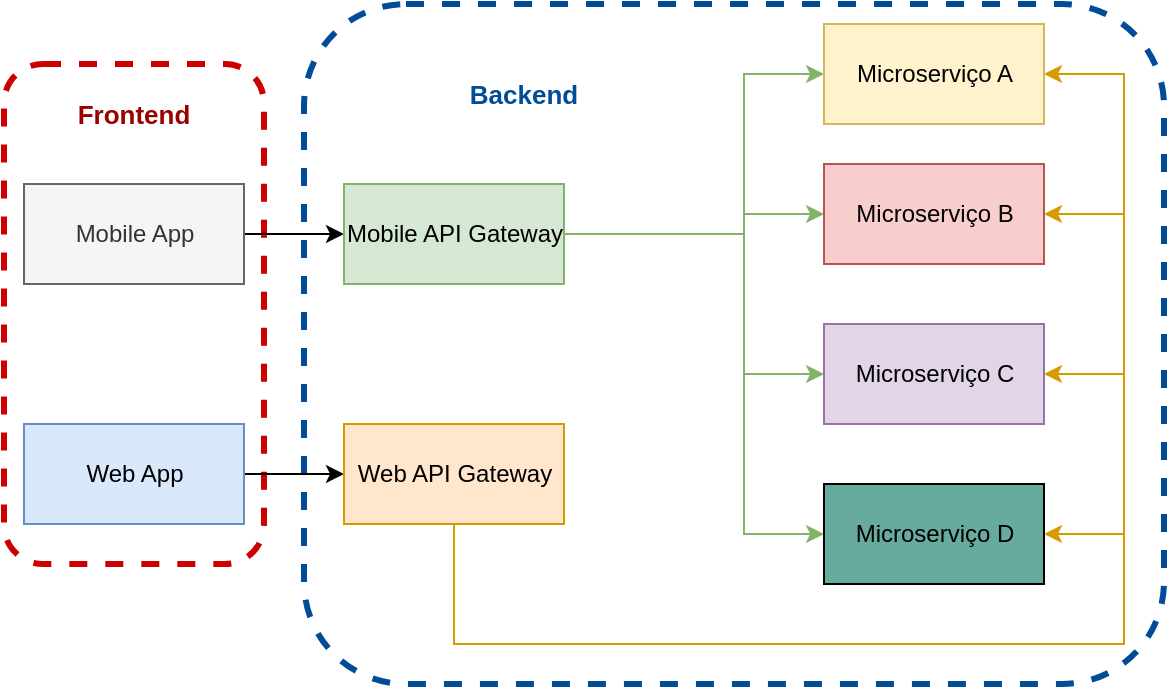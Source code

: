 <mxfile version="15.9.4" type="device"><diagram id="aqezll4ziPnoZH8EnRTr" name="Page-1"><mxGraphModel dx="1422" dy="766" grid="1" gridSize="10" guides="1" tooltips="1" connect="1" arrows="1" fold="1" page="1" pageScale="1" pageWidth="850" pageHeight="1100" math="0" shadow="0"><root><mxCell id="0"/><mxCell id="1" parent="0"/><mxCell id="J0pQp5BTn26aIqrMTkFn-22" value="" style="rounded=1;whiteSpace=wrap;html=1;strokeWidth=3;dashed=1;fontColor=#004C99;strokeColor=#004C99;" vertex="1" parent="1"><mxGeometry x="300" y="70" width="430" height="340" as="geometry"/></mxCell><mxCell id="J0pQp5BTn26aIqrMTkFn-20" value="" style="rounded=1;whiteSpace=wrap;html=1;strokeWidth=3;dashed=1;strokeColor=#CC0000;" vertex="1" parent="1"><mxGeometry x="150" y="100" width="130" height="250" as="geometry"/></mxCell><mxCell id="J0pQp5BTn26aIqrMTkFn-5" style="edgeStyle=orthogonalEdgeStyle;rounded=0;orthogonalLoop=1;jettySize=auto;html=1;entryX=0;entryY=0.5;entryDx=0;entryDy=0;" edge="1" parent="1" source="J0pQp5BTn26aIqrMTkFn-1" target="J0pQp5BTn26aIqrMTkFn-3"><mxGeometry relative="1" as="geometry"/></mxCell><mxCell id="J0pQp5BTn26aIqrMTkFn-1" value="Mobile App" style="html=1;fillColor=#f5f5f5;fontColor=#333333;strokeColor=#666666;" vertex="1" parent="1"><mxGeometry x="160" y="160" width="110" height="50" as="geometry"/></mxCell><mxCell id="J0pQp5BTn26aIqrMTkFn-6" style="edgeStyle=orthogonalEdgeStyle;rounded=0;orthogonalLoop=1;jettySize=auto;html=1;entryX=0;entryY=0.5;entryDx=0;entryDy=0;" edge="1" parent="1" source="J0pQp5BTn26aIqrMTkFn-2" target="J0pQp5BTn26aIqrMTkFn-4"><mxGeometry relative="1" as="geometry"/></mxCell><mxCell id="J0pQp5BTn26aIqrMTkFn-2" value="Web App" style="html=1;fillColor=#dae8fc;strokeColor=#6c8ebf;" vertex="1" parent="1"><mxGeometry x="160" y="280" width="110" height="50" as="geometry"/></mxCell><mxCell id="J0pQp5BTn26aIqrMTkFn-11" style="edgeStyle=orthogonalEdgeStyle;rounded=0;orthogonalLoop=1;jettySize=auto;html=1;entryX=0;entryY=0.5;entryDx=0;entryDy=0;fillColor=#d5e8d4;strokeColor=#82b366;" edge="1" parent="1" source="J0pQp5BTn26aIqrMTkFn-3" target="J0pQp5BTn26aIqrMTkFn-7"><mxGeometry relative="1" as="geometry"><Array as="points"><mxPoint x="520" y="185"/><mxPoint x="520" y="105"/></Array></mxGeometry></mxCell><mxCell id="J0pQp5BTn26aIqrMTkFn-12" style="edgeStyle=orthogonalEdgeStyle;rounded=0;orthogonalLoop=1;jettySize=auto;html=1;entryX=0;entryY=0.5;entryDx=0;entryDy=0;fillColor=#d5e8d4;strokeColor=#82b366;" edge="1" parent="1" source="J0pQp5BTn26aIqrMTkFn-3" target="J0pQp5BTn26aIqrMTkFn-8"><mxGeometry relative="1" as="geometry"><Array as="points"><mxPoint x="520" y="185"/><mxPoint x="520" y="175"/></Array></mxGeometry></mxCell><mxCell id="J0pQp5BTn26aIqrMTkFn-13" style="edgeStyle=orthogonalEdgeStyle;rounded=0;orthogonalLoop=1;jettySize=auto;html=1;entryX=0;entryY=0.5;entryDx=0;entryDy=0;fillColor=#d5e8d4;strokeColor=#82b366;" edge="1" parent="1" source="J0pQp5BTn26aIqrMTkFn-3" target="J0pQp5BTn26aIqrMTkFn-9"><mxGeometry relative="1" as="geometry"><Array as="points"><mxPoint x="520" y="185"/><mxPoint x="520" y="255"/></Array></mxGeometry></mxCell><mxCell id="J0pQp5BTn26aIqrMTkFn-14" style="edgeStyle=orthogonalEdgeStyle;rounded=0;orthogonalLoop=1;jettySize=auto;html=1;entryX=0;entryY=0.5;entryDx=0;entryDy=0;fillColor=#d5e8d4;strokeColor=#82b366;" edge="1" parent="1" source="J0pQp5BTn26aIqrMTkFn-3" target="J0pQp5BTn26aIqrMTkFn-10"><mxGeometry relative="1" as="geometry"><Array as="points"><mxPoint x="520" y="185"/><mxPoint x="520" y="335"/></Array></mxGeometry></mxCell><mxCell id="J0pQp5BTn26aIqrMTkFn-3" value="Mobile API Gateway" style="html=1;fillColor=#d5e8d4;strokeColor=#82b366;" vertex="1" parent="1"><mxGeometry x="320" y="160" width="110" height="50" as="geometry"/></mxCell><mxCell id="J0pQp5BTn26aIqrMTkFn-16" style="edgeStyle=orthogonalEdgeStyle;rounded=0;orthogonalLoop=1;jettySize=auto;html=1;entryX=1;entryY=0.5;entryDx=0;entryDy=0;fillColor=#ffe6cc;strokeColor=#d79b00;" edge="1" parent="1" source="J0pQp5BTn26aIqrMTkFn-4" target="J0pQp5BTn26aIqrMTkFn-9"><mxGeometry relative="1" as="geometry"><Array as="points"><mxPoint x="375" y="390"/><mxPoint x="710" y="390"/><mxPoint x="710" y="255"/></Array></mxGeometry></mxCell><mxCell id="J0pQp5BTn26aIqrMTkFn-17" style="edgeStyle=orthogonalEdgeStyle;rounded=0;orthogonalLoop=1;jettySize=auto;html=1;entryX=1;entryY=0.5;entryDx=0;entryDy=0;fillColor=#ffe6cc;strokeColor=#d79b00;" edge="1" parent="1" source="J0pQp5BTn26aIqrMTkFn-4" target="J0pQp5BTn26aIqrMTkFn-8"><mxGeometry relative="1" as="geometry"><Array as="points"><mxPoint x="375" y="390"/><mxPoint x="710" y="390"/><mxPoint x="710" y="175"/></Array></mxGeometry></mxCell><mxCell id="J0pQp5BTn26aIqrMTkFn-18" style="edgeStyle=orthogonalEdgeStyle;rounded=0;orthogonalLoop=1;jettySize=auto;html=1;entryX=1;entryY=0.5;entryDx=0;entryDy=0;fillColor=#ffe6cc;strokeColor=#d79b00;" edge="1" parent="1" source="J0pQp5BTn26aIqrMTkFn-4" target="J0pQp5BTn26aIqrMTkFn-7"><mxGeometry relative="1" as="geometry"><Array as="points"><mxPoint x="375" y="390"/><mxPoint x="710" y="390"/><mxPoint x="710" y="105"/></Array></mxGeometry></mxCell><mxCell id="J0pQp5BTn26aIqrMTkFn-19" style="edgeStyle=orthogonalEdgeStyle;rounded=0;orthogonalLoop=1;jettySize=auto;html=1;fillColor=#ffe6cc;strokeColor=#d79b00;" edge="1" parent="1" source="J0pQp5BTn26aIqrMTkFn-4" target="J0pQp5BTn26aIqrMTkFn-10"><mxGeometry relative="1" as="geometry"><Array as="points"><mxPoint x="375" y="390"/><mxPoint x="710" y="390"/><mxPoint x="710" y="335"/></Array></mxGeometry></mxCell><mxCell id="J0pQp5BTn26aIqrMTkFn-4" value="Web API Gateway" style="html=1;fillColor=#ffe6cc;strokeColor=#d79b00;" vertex="1" parent="1"><mxGeometry x="320" y="280" width="110" height="50" as="geometry"/></mxCell><mxCell id="J0pQp5BTn26aIqrMTkFn-7" value="Microserviço A" style="html=1;fillColor=#fff2cc;strokeColor=#d6b656;" vertex="1" parent="1"><mxGeometry x="560" y="80" width="110" height="50" as="geometry"/></mxCell><mxCell id="J0pQp5BTn26aIqrMTkFn-8" value="Microserviço B" style="html=1;fillColor=#f8cecc;strokeColor=#b85450;" vertex="1" parent="1"><mxGeometry x="560" y="150" width="110" height="50" as="geometry"/></mxCell><mxCell id="J0pQp5BTn26aIqrMTkFn-9" value="Microserviço C" style="html=1;fillColor=#e1d5e7;strokeColor=#9673a6;" vertex="1" parent="1"><mxGeometry x="560" y="230" width="110" height="50" as="geometry"/></mxCell><mxCell id="J0pQp5BTn26aIqrMTkFn-10" value="Microserviço D" style="html=1;fillColor=#67AB9F;" vertex="1" parent="1"><mxGeometry x="560" y="310" width="110" height="50" as="geometry"/></mxCell><mxCell id="J0pQp5BTn26aIqrMTkFn-21" value="&lt;b style=&quot;font-size: 13px;&quot;&gt;Frontend&lt;/b&gt;" style="text;html=1;strokeColor=none;fillColor=none;align=center;verticalAlign=middle;whiteSpace=wrap;rounded=0;dashed=1;fontColor=#990000;fontSize=13;" vertex="1" parent="1"><mxGeometry x="185" y="110" width="60" height="30" as="geometry"/></mxCell><mxCell id="J0pQp5BTn26aIqrMTkFn-23" value="&lt;b style=&quot;font-size: 13px;&quot;&gt;Backend&lt;/b&gt;" style="text;html=1;strokeColor=none;fillColor=none;align=center;verticalAlign=middle;whiteSpace=wrap;rounded=0;dashed=1;fontColor=#004C99;fontSize=13;" vertex="1" parent="1"><mxGeometry x="380" y="100" width="60" height="30" as="geometry"/></mxCell></root></mxGraphModel></diagram></mxfile>